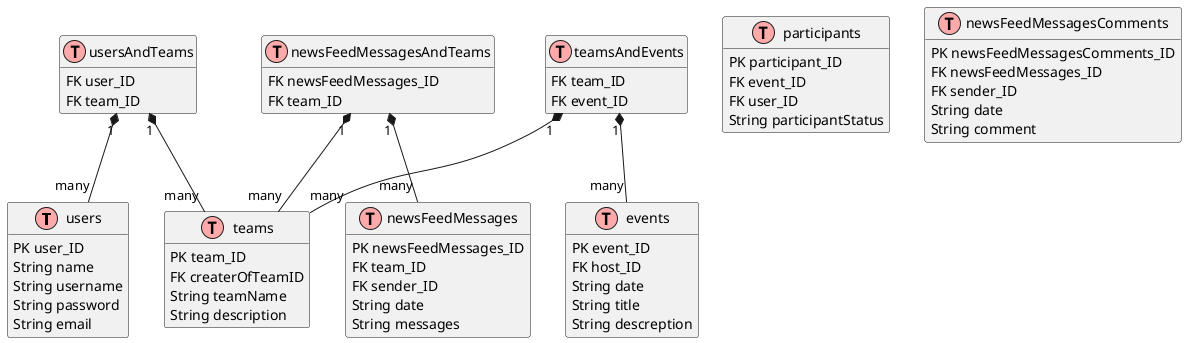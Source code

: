 @startuml
!define table(x) class x << (T,#FFAAAA) >>
hide methods
hide stereotypes

table(users){
    PK user_ID
    String name
    String username
    String password
    String email
}

table(events){
    PK event_ID
    FK host_ID
    String date
    String title
    String descreption
}

table(participants){
    PK participant_ID
    FK event_ID
    FK user_ID
    String participantStatus
}

table(newsFeedMessages){
    PK newsFeedMessages_ID
    FK team_ID
    FK sender_ID
    String date
    String messages
}

table(newsFeedMessagesComments){
    PK newsFeedMessagesComments_ID
    FK newsFeedMessages_ID
    FK sender_ID
    String date
    String comment
}

table(teams){
    PK team_ID
    FK createrOfTeamID  
    String teamName
    String description
}

'-----------------------------------
'---------- combi tabeler ----------
'-----------------------------------
table(usersAndTeams){
    FK user_ID
    FK team_ID
}
usersAndTeams "1" *-- "many" users
usersAndTeams "1" *-- "many" teams

table(newsFeedMessagesAndTeams){
    FK newsFeedMessages_ID
    FK team_ID
}

newsFeedMessagesAndTeams "1" *-- "many" teams
newsFeedMessagesAndTeams "1" *-- "many" newsFeedMessages

table(teamsAndEvents){
    FK team_ID
    FK event_ID
}

teamsAndEvents "1" *-- "many" teams
teamsAndEvents "1" *-- "many" events

/'
table(usersAndEvents){
    FK user_ID
    FK event_ID
}
usersAndEvents "1" *-- "many" users
usersAndEvents "1" *-- "many" events

table(participantsAndEvents){
    FK participant_ID
    FK event_ID
}
participantsAndEvents "1" *-- "many" participants
participantsAndEvents "1" *-- "many" events
'/
@enduml